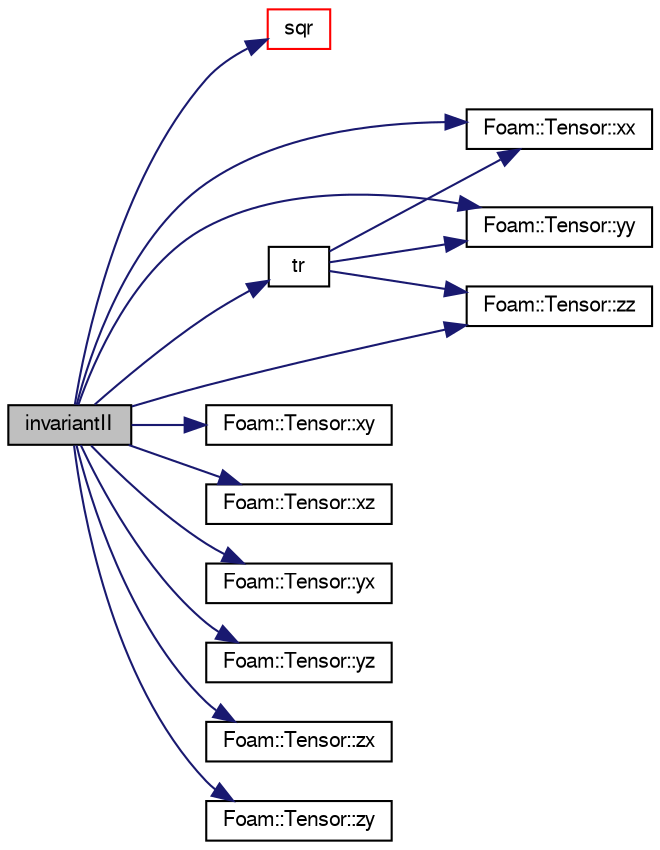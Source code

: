 digraph "invariantII"
{
  bgcolor="transparent";
  edge [fontname="FreeSans",fontsize="10",labelfontname="FreeSans",labelfontsize="10"];
  node [fontname="FreeSans",fontsize="10",shape=record];
  rankdir="LR";
  Node128074 [label="invariantII",height=0.2,width=0.4,color="black", fillcolor="grey75", style="filled", fontcolor="black"];
  Node128074 -> Node128075 [color="midnightblue",fontsize="10",style="solid",fontname="FreeSans"];
  Node128075 [label="sqr",height=0.2,width=0.4,color="red",URL="$a12539.html#a557bbac590ed5ce51116be69fe4faa96"];
  Node128074 -> Node128077 [color="midnightblue",fontsize="10",style="solid",fontname="FreeSans"];
  Node128077 [label="tr",height=0.2,width=0.4,color="black",URL="$a21124.html#a89b2b9be01bc4c7594485fb6c3a3a4ba",tooltip="Return the trace of a tensor. "];
  Node128077 -> Node128078 [color="midnightblue",fontsize="10",style="solid",fontname="FreeSans"];
  Node128078 [label="Foam::Tensor::xx",height=0.2,width=0.4,color="black",URL="$a27634.html#a1b97c7c1ed81b4fb23da8dcb71a8cd2a"];
  Node128077 -> Node128079 [color="midnightblue",fontsize="10",style="solid",fontname="FreeSans"];
  Node128079 [label="Foam::Tensor::yy",height=0.2,width=0.4,color="black",URL="$a27634.html#aba9d77023a5662b9c2d3639d5de555a0"];
  Node128077 -> Node128080 [color="midnightblue",fontsize="10",style="solid",fontname="FreeSans"];
  Node128080 [label="Foam::Tensor::zz",height=0.2,width=0.4,color="black",URL="$a27634.html#a831c4848d01bfcc8d717b7ef92f2cd4b"];
  Node128074 -> Node128078 [color="midnightblue",fontsize="10",style="solid",fontname="FreeSans"];
  Node128074 -> Node128081 [color="midnightblue",fontsize="10",style="solid",fontname="FreeSans"];
  Node128081 [label="Foam::Tensor::xy",height=0.2,width=0.4,color="black",URL="$a27634.html#aab470ae2a5eeac8c33a7b6abac6b39b3"];
  Node128074 -> Node128082 [color="midnightblue",fontsize="10",style="solid",fontname="FreeSans"];
  Node128082 [label="Foam::Tensor::xz",height=0.2,width=0.4,color="black",URL="$a27634.html#a6c0a9bc605f3cfdfb3307b3dcf136f60"];
  Node128074 -> Node128083 [color="midnightblue",fontsize="10",style="solid",fontname="FreeSans"];
  Node128083 [label="Foam::Tensor::yx",height=0.2,width=0.4,color="black",URL="$a27634.html#a217bb42e2157c7914d7ebb0ffb730b7d"];
  Node128074 -> Node128079 [color="midnightblue",fontsize="10",style="solid",fontname="FreeSans"];
  Node128074 -> Node128084 [color="midnightblue",fontsize="10",style="solid",fontname="FreeSans"];
  Node128084 [label="Foam::Tensor::yz",height=0.2,width=0.4,color="black",URL="$a27634.html#a4a98b51ba7019e1cfffae8d321a823df"];
  Node128074 -> Node128085 [color="midnightblue",fontsize="10",style="solid",fontname="FreeSans"];
  Node128085 [label="Foam::Tensor::zx",height=0.2,width=0.4,color="black",URL="$a27634.html#ab7a45ba3b507f0b3f9d5c0bde184b151"];
  Node128074 -> Node128086 [color="midnightblue",fontsize="10",style="solid",fontname="FreeSans"];
  Node128086 [label="Foam::Tensor::zy",height=0.2,width=0.4,color="black",URL="$a27634.html#ab7ecfba4f263d0455d4ea82f590a2612"];
  Node128074 -> Node128080 [color="midnightblue",fontsize="10",style="solid",fontname="FreeSans"];
}
